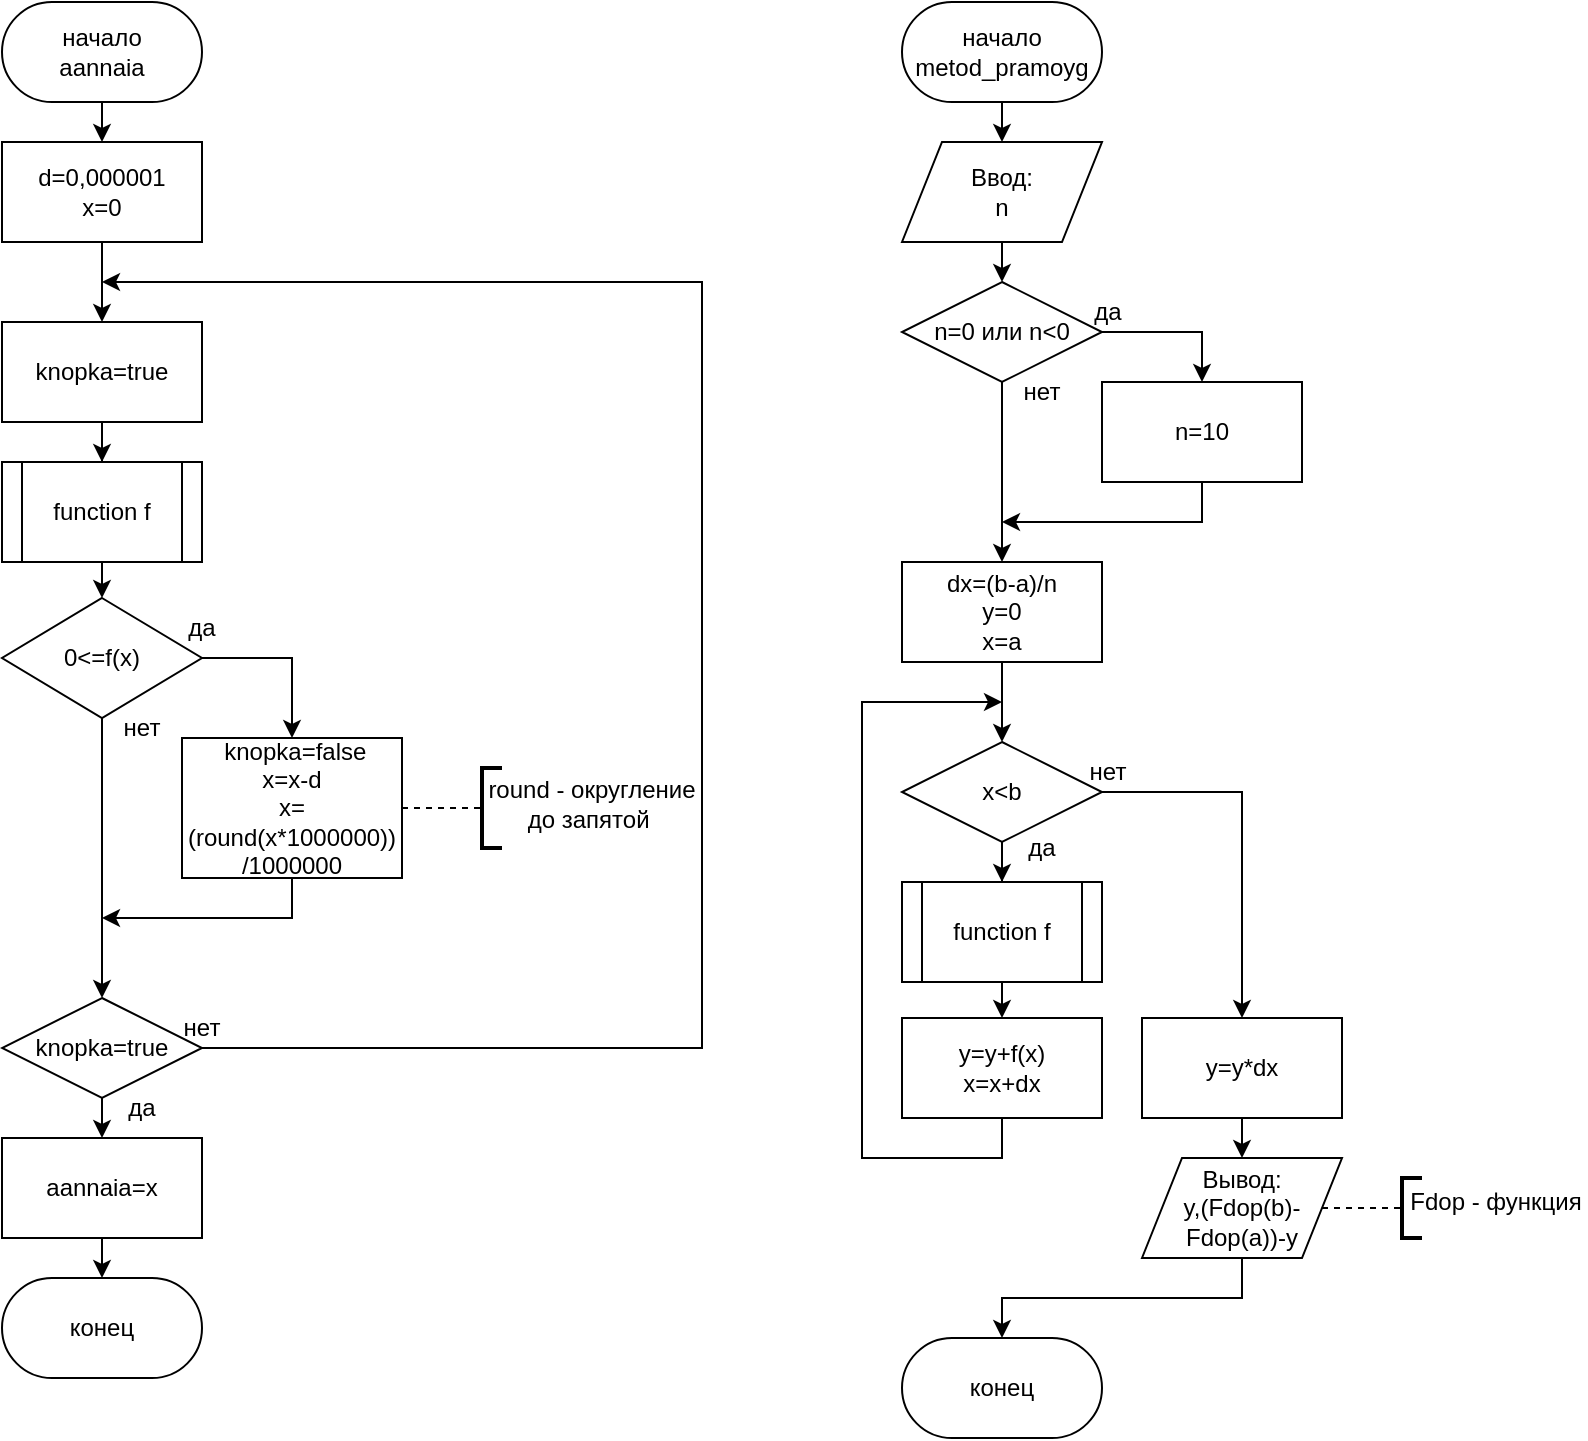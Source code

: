 <mxfile version="22.1.11" type="device">
  <diagram name="Страница — 1" id="mX2du_6H_Gq2id38HaJK">
    <mxGraphModel dx="794" dy="492" grid="1" gridSize="10" guides="1" tooltips="1" connect="1" arrows="1" fold="1" page="1" pageScale="1" pageWidth="827" pageHeight="1169" math="0" shadow="0">
      <root>
        <mxCell id="0" />
        <mxCell id="1" parent="0" />
        <mxCell id="tsa9X_baN0Ejox3Y71PL-1" style="edgeStyle=orthogonalEdgeStyle;rounded=0;orthogonalLoop=1;jettySize=auto;html=1;exitX=0.5;exitY=1;exitDx=0;exitDy=0;entryX=0.5;entryY=0;entryDx=0;entryDy=0;" parent="1" source="tsa9X_baN0Ejox3Y71PL-2" target="tsa9X_baN0Ejox3Y71PL-4" edge="1">
          <mxGeometry relative="1" as="geometry" />
        </mxCell>
        <mxCell id="tsa9X_baN0Ejox3Y71PL-2" value="начало&lt;br&gt;aannaia" style="rounded=1;whiteSpace=wrap;html=1;arcSize=50;" parent="1" vertex="1">
          <mxGeometry x="20" y="20" width="100" height="50" as="geometry" />
        </mxCell>
        <mxCell id="tsa9X_baN0Ejox3Y71PL-3" style="edgeStyle=orthogonalEdgeStyle;rounded=0;orthogonalLoop=1;jettySize=auto;html=1;exitX=0.5;exitY=1;exitDx=0;exitDy=0;entryX=0.5;entryY=0;entryDx=0;entryDy=0;" parent="1" source="tsa9X_baN0Ejox3Y71PL-4" target="tsa9X_baN0Ejox3Y71PL-6" edge="1">
          <mxGeometry relative="1" as="geometry" />
        </mxCell>
        <mxCell id="tsa9X_baN0Ejox3Y71PL-4" value="&lt;div&gt;d=0,000001&lt;/div&gt;&lt;div&gt;&lt;span style=&quot;background-color: initial;&quot;&gt;x=0&lt;/span&gt;&lt;/div&gt;" style="rounded=0;whiteSpace=wrap;html=1;" parent="1" vertex="1">
          <mxGeometry x="20" y="90" width="100" height="50" as="geometry" />
        </mxCell>
        <mxCell id="dIiQ5qKZ_fk2aZzQTIAT-3" value="" style="edgeStyle=orthogonalEdgeStyle;rounded=0;orthogonalLoop=1;jettySize=auto;html=1;" parent="1" source="tsa9X_baN0Ejox3Y71PL-6" target="dIiQ5qKZ_fk2aZzQTIAT-1" edge="1">
          <mxGeometry relative="1" as="geometry" />
        </mxCell>
        <mxCell id="tsa9X_baN0Ejox3Y71PL-6" value="knopka=true" style="rounded=0;whiteSpace=wrap;html=1;" parent="1" vertex="1">
          <mxGeometry x="20" y="180" width="100" height="50" as="geometry" />
        </mxCell>
        <mxCell id="tsa9X_baN0Ejox3Y71PL-7" value="" style="edgeStyle=orthogonalEdgeStyle;rounded=0;orthogonalLoop=1;jettySize=auto;html=1;entryX=0.5;entryY=0;entryDx=0;entryDy=0;" parent="1" source="tsa9X_baN0Ejox3Y71PL-9" target="tsa9X_baN0Ejox3Y71PL-19" edge="1">
          <mxGeometry relative="1" as="geometry">
            <mxPoint x="70" y="408" as="targetPoint" />
          </mxGeometry>
        </mxCell>
        <mxCell id="tsa9X_baN0Ejox3Y71PL-8" style="edgeStyle=orthogonalEdgeStyle;rounded=0;orthogonalLoop=1;jettySize=auto;html=1;exitX=1;exitY=0.5;exitDx=0;exitDy=0;entryX=0.5;entryY=0;entryDx=0;entryDy=0;" parent="1" source="tsa9X_baN0Ejox3Y71PL-9" target="tsa9X_baN0Ejox3Y71PL-13" edge="1">
          <mxGeometry relative="1" as="geometry" />
        </mxCell>
        <mxCell id="tsa9X_baN0Ejox3Y71PL-9" value="0&amp;lt;=f(x)" style="rhombus;whiteSpace=wrap;html=1;" parent="1" vertex="1">
          <mxGeometry x="20" y="318" width="100" height="60" as="geometry" />
        </mxCell>
        <mxCell id="tsa9X_baN0Ejox3Y71PL-10" value="да" style="text;html=1;strokeColor=none;fillColor=none;align=center;verticalAlign=middle;whiteSpace=wrap;rounded=0;" parent="1" vertex="1">
          <mxGeometry x="90" y="318" width="60" height="30" as="geometry" />
        </mxCell>
        <mxCell id="tsa9X_baN0Ejox3Y71PL-11" value="нет" style="text;html=1;strokeColor=none;fillColor=none;align=center;verticalAlign=middle;whiteSpace=wrap;rounded=0;" parent="1" vertex="1">
          <mxGeometry x="60" y="368" width="60" height="30" as="geometry" />
        </mxCell>
        <mxCell id="tsa9X_baN0Ejox3Y71PL-12" style="edgeStyle=orthogonalEdgeStyle;rounded=0;orthogonalLoop=1;jettySize=auto;html=1;exitX=0.5;exitY=1;exitDx=0;exitDy=0;" parent="1" source="tsa9X_baN0Ejox3Y71PL-13" edge="1">
          <mxGeometry relative="1" as="geometry">
            <mxPoint x="70" y="478" as="targetPoint" />
            <Array as="points">
              <mxPoint x="165" y="478" />
            </Array>
          </mxGeometry>
        </mxCell>
        <mxCell id="tsa9X_baN0Ejox3Y71PL-13" value="&lt;div&gt;&amp;nbsp;knopka=false&lt;/div&gt;&lt;div&gt;&lt;span style=&quot;background-color: initial;&quot;&gt;x=x-d&lt;/span&gt;&lt;/div&gt;&lt;div&gt;&lt;span style=&quot;background-color: initial;&quot;&gt;x=(round(x*1000000))&lt;/span&gt;&lt;/div&gt;&lt;div&gt;&lt;span style=&quot;background-color: initial;&quot;&gt;/1000000&lt;/span&gt;&lt;/div&gt;" style="rounded=0;whiteSpace=wrap;html=1;" parent="1" vertex="1">
          <mxGeometry x="110" y="388" width="110" height="70" as="geometry" />
        </mxCell>
        <mxCell id="tsa9X_baN0Ejox3Y71PL-14" value="" style="endArrow=none;dashed=1;html=1;rounded=0;exitX=1;exitY=0.5;exitDx=0;exitDy=0;entryX=0;entryY=0.5;entryDx=0;entryDy=0;entryPerimeter=0;" parent="1" source="tsa9X_baN0Ejox3Y71PL-13" target="tsa9X_baN0Ejox3Y71PL-15" edge="1">
          <mxGeometry width="50" height="50" relative="1" as="geometry">
            <mxPoint x="290" y="448" as="sourcePoint" />
            <mxPoint x="280" y="423" as="targetPoint" />
          </mxGeometry>
        </mxCell>
        <mxCell id="tsa9X_baN0Ejox3Y71PL-15" value="" style="strokeWidth=2;html=1;shape=mxgraph.flowchart.annotation_1;align=left;pointerEvents=1;" parent="1" vertex="1">
          <mxGeometry x="260" y="403" width="10" height="40" as="geometry" />
        </mxCell>
        <mxCell id="tsa9X_baN0Ejox3Y71PL-16" value="round - округление до запятой&amp;nbsp;" style="text;html=1;strokeColor=none;fillColor=none;align=center;verticalAlign=middle;whiteSpace=wrap;rounded=0;" parent="1" vertex="1">
          <mxGeometry x="260" y="406" width="110" height="30" as="geometry" />
        </mxCell>
        <mxCell id="tsa9X_baN0Ejox3Y71PL-17" style="edgeStyle=orthogonalEdgeStyle;rounded=0;orthogonalLoop=1;jettySize=auto;html=1;exitX=1;exitY=0.5;exitDx=0;exitDy=0;" parent="1" source="tsa9X_baN0Ejox3Y71PL-19" edge="1">
          <mxGeometry relative="1" as="geometry">
            <Array as="points">
              <mxPoint x="370" y="543" />
              <mxPoint x="370" y="160" />
            </Array>
            <mxPoint x="70" y="160" as="targetPoint" />
          </mxGeometry>
        </mxCell>
        <mxCell id="tsa9X_baN0Ejox3Y71PL-18" style="edgeStyle=orthogonalEdgeStyle;rounded=0;orthogonalLoop=1;jettySize=auto;html=1;exitX=0.5;exitY=1;exitDx=0;exitDy=0;entryX=0.5;entryY=0;entryDx=0;entryDy=0;" parent="1" source="tsa9X_baN0Ejox3Y71PL-19" target="tsa9X_baN0Ejox3Y71PL-23" edge="1">
          <mxGeometry relative="1" as="geometry" />
        </mxCell>
        <mxCell id="tsa9X_baN0Ejox3Y71PL-19" value="knopka=true" style="rhombus;whiteSpace=wrap;html=1;" parent="1" vertex="1">
          <mxGeometry x="20" y="518" width="100" height="50" as="geometry" />
        </mxCell>
        <mxCell id="tsa9X_baN0Ejox3Y71PL-20" value="нет" style="text;html=1;strokeColor=none;fillColor=none;align=center;verticalAlign=middle;whiteSpace=wrap;rounded=0;" parent="1" vertex="1">
          <mxGeometry x="90" y="518" width="60" height="30" as="geometry" />
        </mxCell>
        <mxCell id="tsa9X_baN0Ejox3Y71PL-21" value="да" style="text;html=1;strokeColor=none;fillColor=none;align=center;verticalAlign=middle;whiteSpace=wrap;rounded=0;" parent="1" vertex="1">
          <mxGeometry x="60" y="558" width="60" height="30" as="geometry" />
        </mxCell>
        <mxCell id="tsa9X_baN0Ejox3Y71PL-22" style="edgeStyle=orthogonalEdgeStyle;rounded=0;orthogonalLoop=1;jettySize=auto;html=1;exitX=0.5;exitY=1;exitDx=0;exitDy=0;entryX=0.5;entryY=0;entryDx=0;entryDy=0;" parent="1" source="tsa9X_baN0Ejox3Y71PL-23" target="tsa9X_baN0Ejox3Y71PL-24" edge="1">
          <mxGeometry relative="1" as="geometry" />
        </mxCell>
        <mxCell id="tsa9X_baN0Ejox3Y71PL-23" value="aannaia=x" style="rounded=0;whiteSpace=wrap;html=1;" parent="1" vertex="1">
          <mxGeometry x="20" y="588" width="100" height="50" as="geometry" />
        </mxCell>
        <mxCell id="tsa9X_baN0Ejox3Y71PL-24" value="конец" style="rounded=1;whiteSpace=wrap;html=1;arcSize=50;" parent="1" vertex="1">
          <mxGeometry x="20" y="658" width="100" height="50" as="geometry" />
        </mxCell>
        <mxCell id="tsa9X_baN0Ejox3Y71PL-25" style="edgeStyle=orthogonalEdgeStyle;rounded=0;orthogonalLoop=1;jettySize=auto;html=1;exitX=0.5;exitY=1;exitDx=0;exitDy=0;entryX=0.5;entryY=0;entryDx=0;entryDy=0;" parent="1" source="tsa9X_baN0Ejox3Y71PL-26" target="tsa9X_baN0Ejox3Y71PL-28" edge="1">
          <mxGeometry relative="1" as="geometry" />
        </mxCell>
        <mxCell id="tsa9X_baN0Ejox3Y71PL-26" value="начало&lt;br&gt;metod_pramoyg" style="rounded=1;whiteSpace=wrap;html=1;arcSize=50;" parent="1" vertex="1">
          <mxGeometry x="470" y="20" width="100" height="50" as="geometry" />
        </mxCell>
        <mxCell id="tsa9X_baN0Ejox3Y71PL-27" style="edgeStyle=orthogonalEdgeStyle;rounded=0;orthogonalLoop=1;jettySize=auto;html=1;exitX=0.5;exitY=1;exitDx=0;exitDy=0;entryX=0.5;entryY=0;entryDx=0;entryDy=0;" parent="1" source="tsa9X_baN0Ejox3Y71PL-28" target="tsa9X_baN0Ejox3Y71PL-31" edge="1">
          <mxGeometry relative="1" as="geometry" />
        </mxCell>
        <mxCell id="tsa9X_baN0Ejox3Y71PL-28" value="Ввод:&lt;br&gt;n" style="shape=parallelogram;perimeter=parallelogramPerimeter;whiteSpace=wrap;html=1;fixedSize=1;" parent="1" vertex="1">
          <mxGeometry x="470" y="90" width="100" height="50" as="geometry" />
        </mxCell>
        <mxCell id="tsa9X_baN0Ejox3Y71PL-29" style="edgeStyle=orthogonalEdgeStyle;rounded=0;orthogonalLoop=1;jettySize=auto;html=1;exitX=1;exitY=0.5;exitDx=0;exitDy=0;entryX=0.5;entryY=0;entryDx=0;entryDy=0;" parent="1" source="tsa9X_baN0Ejox3Y71PL-31" target="tsa9X_baN0Ejox3Y71PL-35" edge="1">
          <mxGeometry relative="1" as="geometry" />
        </mxCell>
        <mxCell id="tsa9X_baN0Ejox3Y71PL-30" style="edgeStyle=orthogonalEdgeStyle;rounded=0;orthogonalLoop=1;jettySize=auto;html=1;exitX=0.5;exitY=1;exitDx=0;exitDy=0;entryX=0.5;entryY=0;entryDx=0;entryDy=0;" parent="1" source="tsa9X_baN0Ejox3Y71PL-31" target="tsa9X_baN0Ejox3Y71PL-37" edge="1">
          <mxGeometry relative="1" as="geometry" />
        </mxCell>
        <mxCell id="tsa9X_baN0Ejox3Y71PL-31" value="n=0 или n&amp;lt;0" style="rhombus;whiteSpace=wrap;html=1;" parent="1" vertex="1">
          <mxGeometry x="470" y="160" width="100" height="50" as="geometry" />
        </mxCell>
        <mxCell id="tsa9X_baN0Ejox3Y71PL-32" value="да" style="text;html=1;strokeColor=none;fillColor=none;align=center;verticalAlign=middle;whiteSpace=wrap;rounded=0;" parent="1" vertex="1">
          <mxGeometry x="543" y="160" width="60" height="30" as="geometry" />
        </mxCell>
        <mxCell id="tsa9X_baN0Ejox3Y71PL-33" value="нет" style="text;html=1;strokeColor=none;fillColor=none;align=center;verticalAlign=middle;whiteSpace=wrap;rounded=0;" parent="1" vertex="1">
          <mxGeometry x="510" y="200" width="60" height="30" as="geometry" />
        </mxCell>
        <mxCell id="tsa9X_baN0Ejox3Y71PL-34" style="edgeStyle=orthogonalEdgeStyle;rounded=0;orthogonalLoop=1;jettySize=auto;html=1;exitX=0.5;exitY=1;exitDx=0;exitDy=0;" parent="1" source="tsa9X_baN0Ejox3Y71PL-35" edge="1">
          <mxGeometry relative="1" as="geometry">
            <mxPoint x="520" y="280" as="targetPoint" />
            <Array as="points">
              <mxPoint x="620" y="280" />
            </Array>
          </mxGeometry>
        </mxCell>
        <mxCell id="tsa9X_baN0Ejox3Y71PL-35" value="n=10" style="rounded=0;whiteSpace=wrap;html=1;" parent="1" vertex="1">
          <mxGeometry x="570" y="210" width="100" height="50" as="geometry" />
        </mxCell>
        <mxCell id="tsa9X_baN0Ejox3Y71PL-36" style="edgeStyle=orthogonalEdgeStyle;rounded=0;orthogonalLoop=1;jettySize=auto;html=1;exitX=0.5;exitY=1;exitDx=0;exitDy=0;entryX=0.5;entryY=0;entryDx=0;entryDy=0;" parent="1" source="tsa9X_baN0Ejox3Y71PL-37" target="tsa9X_baN0Ejox3Y71PL-40" edge="1">
          <mxGeometry relative="1" as="geometry" />
        </mxCell>
        <mxCell id="tsa9X_baN0Ejox3Y71PL-37" value="&lt;div&gt;dx=(b-a)/n&lt;/div&gt;&lt;div&gt;&lt;span style=&quot;background-color: initial;&quot;&gt;y=0&lt;/span&gt;&lt;/div&gt;&lt;div&gt;&lt;span style=&quot;background-color: initial;&quot;&gt;x=a&lt;/span&gt;&lt;/div&gt;" style="rounded=0;whiteSpace=wrap;html=1;" parent="1" vertex="1">
          <mxGeometry x="470" y="300" width="100" height="50" as="geometry" />
        </mxCell>
        <mxCell id="tsa9X_baN0Ejox3Y71PL-39" style="edgeStyle=orthogonalEdgeStyle;rounded=0;orthogonalLoop=1;jettySize=auto;html=1;exitX=1;exitY=0.5;exitDx=0;exitDy=0;entryX=0.5;entryY=0;entryDx=0;entryDy=0;" parent="1" source="tsa9X_baN0Ejox3Y71PL-40" target="tsa9X_baN0Ejox3Y71PL-46" edge="1">
          <mxGeometry relative="1" as="geometry" />
        </mxCell>
        <mxCell id="dIiQ5qKZ_fk2aZzQTIAT-6" value="" style="edgeStyle=orthogonalEdgeStyle;rounded=0;orthogonalLoop=1;jettySize=auto;html=1;" parent="1" source="tsa9X_baN0Ejox3Y71PL-40" target="dIiQ5qKZ_fk2aZzQTIAT-5" edge="1">
          <mxGeometry relative="1" as="geometry" />
        </mxCell>
        <mxCell id="tsa9X_baN0Ejox3Y71PL-40" value="x&amp;lt;b" style="rhombus;whiteSpace=wrap;html=1;" parent="1" vertex="1">
          <mxGeometry x="470" y="390" width="100" height="50" as="geometry" />
        </mxCell>
        <mxCell id="tsa9X_baN0Ejox3Y71PL-41" value="нет" style="text;html=1;strokeColor=none;fillColor=none;align=center;verticalAlign=middle;whiteSpace=wrap;rounded=0;" parent="1" vertex="1">
          <mxGeometry x="543" y="390" width="60" height="30" as="geometry" />
        </mxCell>
        <mxCell id="tsa9X_baN0Ejox3Y71PL-42" value="да" style="text;html=1;strokeColor=none;fillColor=none;align=center;verticalAlign=middle;whiteSpace=wrap;rounded=0;" parent="1" vertex="1">
          <mxGeometry x="510" y="428" width="60" height="30" as="geometry" />
        </mxCell>
        <mxCell id="qZgrm-c4pAmT3aAC73ab-1" style="edgeStyle=orthogonalEdgeStyle;rounded=0;orthogonalLoop=1;jettySize=auto;html=1;exitX=0.5;exitY=1;exitDx=0;exitDy=0;" edge="1" parent="1" source="tsa9X_baN0Ejox3Y71PL-44">
          <mxGeometry relative="1" as="geometry">
            <mxPoint x="520" y="370" as="targetPoint" />
            <Array as="points">
              <mxPoint x="520" y="598" />
              <mxPoint x="450" y="598" />
              <mxPoint x="450" y="370" />
            </Array>
          </mxGeometry>
        </mxCell>
        <mxCell id="tsa9X_baN0Ejox3Y71PL-44" value="&lt;div&gt;y=y+f(x)&lt;/div&gt;&lt;div&gt;&lt;span style=&quot;background-color: initial;&quot;&gt;x=x+dx&lt;/span&gt;&lt;/div&gt;" style="rounded=0;whiteSpace=wrap;html=1;" parent="1" vertex="1">
          <mxGeometry x="470" y="528" width="100" height="50" as="geometry" />
        </mxCell>
        <mxCell id="tsa9X_baN0Ejox3Y71PL-45" style="edgeStyle=orthogonalEdgeStyle;rounded=0;orthogonalLoop=1;jettySize=auto;html=1;exitX=0.5;exitY=1;exitDx=0;exitDy=0;entryX=0.5;entryY=0;entryDx=0;entryDy=0;" parent="1" source="tsa9X_baN0Ejox3Y71PL-46" target="tsa9X_baN0Ejox3Y71PL-48" edge="1">
          <mxGeometry relative="1" as="geometry" />
        </mxCell>
        <mxCell id="tsa9X_baN0Ejox3Y71PL-46" value="y=y*dx" style="rounded=0;whiteSpace=wrap;html=1;" parent="1" vertex="1">
          <mxGeometry x="590" y="528" width="100" height="50" as="geometry" />
        </mxCell>
        <mxCell id="tsa9X_baN0Ejox3Y71PL-47" style="edgeStyle=orthogonalEdgeStyle;rounded=0;orthogonalLoop=1;jettySize=auto;html=1;exitX=0.5;exitY=1;exitDx=0;exitDy=0;entryX=0.5;entryY=0;entryDx=0;entryDy=0;" parent="1" source="tsa9X_baN0Ejox3Y71PL-48" target="tsa9X_baN0Ejox3Y71PL-52" edge="1">
          <mxGeometry relative="1" as="geometry" />
        </mxCell>
        <mxCell id="tsa9X_baN0Ejox3Y71PL-48" value="Вывод:&lt;br&gt;y,(Fdop(b)-Fdop(a))-y" style="shape=parallelogram;perimeter=parallelogramPerimeter;whiteSpace=wrap;html=1;fixedSize=1;" parent="1" vertex="1">
          <mxGeometry x="590" y="598" width="100" height="50" as="geometry" />
        </mxCell>
        <mxCell id="tsa9X_baN0Ejox3Y71PL-49" value="" style="endArrow=none;dashed=1;html=1;rounded=0;exitX=1;exitY=0.5;exitDx=0;exitDy=0;" parent="1" source="tsa9X_baN0Ejox3Y71PL-48" edge="1">
          <mxGeometry width="50" height="50" relative="1" as="geometry">
            <mxPoint x="740" y="658" as="sourcePoint" />
            <mxPoint x="720" y="623" as="targetPoint" />
          </mxGeometry>
        </mxCell>
        <mxCell id="tsa9X_baN0Ejox3Y71PL-50" value="" style="strokeWidth=2;html=1;shape=mxgraph.flowchart.annotation_1;align=left;pointerEvents=1;" parent="1" vertex="1">
          <mxGeometry x="720" y="608" width="10" height="30" as="geometry" />
        </mxCell>
        <mxCell id="tsa9X_baN0Ejox3Y71PL-51" value="Fdop - функция" style="text;html=1;strokeColor=none;fillColor=none;align=center;verticalAlign=middle;whiteSpace=wrap;rounded=0;" parent="1" vertex="1">
          <mxGeometry x="722" y="605" width="90" height="30" as="geometry" />
        </mxCell>
        <mxCell id="tsa9X_baN0Ejox3Y71PL-52" value="конец" style="rounded=1;whiteSpace=wrap;html=1;arcSize=50;" parent="1" vertex="1">
          <mxGeometry x="470" y="688" width="100" height="50" as="geometry" />
        </mxCell>
        <mxCell id="dIiQ5qKZ_fk2aZzQTIAT-4" style="edgeStyle=orthogonalEdgeStyle;rounded=0;orthogonalLoop=1;jettySize=auto;html=1;exitX=0.5;exitY=1;exitDx=0;exitDy=0;entryX=0.5;entryY=0;entryDx=0;entryDy=0;" parent="1" source="dIiQ5qKZ_fk2aZzQTIAT-1" target="tsa9X_baN0Ejox3Y71PL-9" edge="1">
          <mxGeometry relative="1" as="geometry" />
        </mxCell>
        <mxCell id="dIiQ5qKZ_fk2aZzQTIAT-1" value="function f" style="shape=process;whiteSpace=wrap;html=1;backgroundOutline=1;" parent="1" vertex="1">
          <mxGeometry x="20" y="250" width="100" height="50" as="geometry" />
        </mxCell>
        <mxCell id="dIiQ5qKZ_fk2aZzQTIAT-7" style="edgeStyle=orthogonalEdgeStyle;rounded=0;orthogonalLoop=1;jettySize=auto;html=1;exitX=0.5;exitY=1;exitDx=0;exitDy=0;entryX=0.5;entryY=0;entryDx=0;entryDy=0;" parent="1" source="dIiQ5qKZ_fk2aZzQTIAT-5" target="tsa9X_baN0Ejox3Y71PL-44" edge="1">
          <mxGeometry relative="1" as="geometry" />
        </mxCell>
        <mxCell id="dIiQ5qKZ_fk2aZzQTIAT-5" value="function f" style="shape=process;whiteSpace=wrap;html=1;backgroundOutline=1;" parent="1" vertex="1">
          <mxGeometry x="470" y="460" width="100" height="50" as="geometry" />
        </mxCell>
      </root>
    </mxGraphModel>
  </diagram>
</mxfile>
